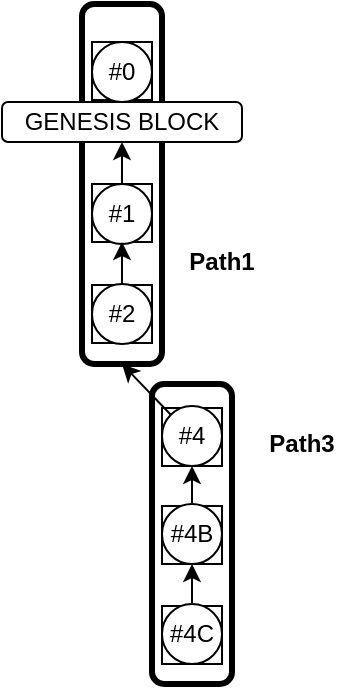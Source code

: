 <mxfile version="13.4.5" type="device"><diagram id="RQcjgeeODLbcMBvQ2yHW" name="Page-1"><mxGraphModel dx="1092" dy="775" grid="1" gridSize="10" guides="1" tooltips="1" connect="1" arrows="1" fold="1" page="1" pageScale="1" pageWidth="827" pageHeight="1169" math="0" shadow="0"><root><mxCell id="0"/><mxCell id="1" parent="0"/><mxCell id="NYx2-6-iR8pQZrgjuLTF-16" value="" style="rounded=1;whiteSpace=wrap;html=1;fillColor=none;strokeWidth=3;" vertex="1" parent="1"><mxGeometry x="185" y="340" width="40" height="150" as="geometry"/></mxCell><mxCell id="NYx2-6-iR8pQZrgjuLTF-1" value="" style="rounded=1;whiteSpace=wrap;html=1;fillColor=none;strokeWidth=3;" vertex="1" parent="1"><mxGeometry x="150" y="150" width="40" height="180" as="geometry"/></mxCell><mxCell id="AltUrxacRX_yjxhTiLbI-17" value="" style="rounded=0;whiteSpace=wrap;html=1;" parent="1" vertex="1"><mxGeometry x="155" y="169" width="30" height="29" as="geometry"/></mxCell><mxCell id="AltUrxacRX_yjxhTiLbI-16" value="" style="rounded=0;whiteSpace=wrap;html=1;" parent="1" vertex="1"><mxGeometry x="155" y="290.5" width="30" height="29" as="geometry"/></mxCell><mxCell id="AltUrxacRX_yjxhTiLbI-14" value="" style="rounded=0;whiteSpace=wrap;html=1;" parent="1" vertex="1"><mxGeometry x="155" y="240" width="30" height="29" as="geometry"/></mxCell><mxCell id="AltUrxacRX_yjxhTiLbI-2" value="#1" style="ellipse;whiteSpace=wrap;html=1;" parent="1" vertex="1"><mxGeometry x="155" y="240" width="30" height="30" as="geometry"/></mxCell><mxCell id="AltUrxacRX_yjxhTiLbI-3" value="#2" style="ellipse;whiteSpace=wrap;html=1;" parent="1" vertex="1"><mxGeometry x="155" y="290" width="30" height="30" as="geometry"/></mxCell><mxCell id="AltUrxacRX_yjxhTiLbI-5" value="#0" style="ellipse;whiteSpace=wrap;html=1;" parent="1" vertex="1"><mxGeometry x="155" y="169" width="30" height="30" as="geometry"/></mxCell><mxCell id="AltUrxacRX_yjxhTiLbI-6" value="GENESIS BLOCK" style="rounded=1;whiteSpace=wrap;html=1;" parent="1" vertex="1"><mxGeometry x="110" y="199" width="120" height="20" as="geometry"/></mxCell><mxCell id="AltUrxacRX_yjxhTiLbI-9" value="" style="endArrow=classic;html=1;exitX=0.5;exitY=0;exitDx=0;exitDy=0;entryX=0.5;entryY=1;entryDx=0;entryDy=0;" parent="1" source="AltUrxacRX_yjxhTiLbI-2" target="AltUrxacRX_yjxhTiLbI-6" edge="1"><mxGeometry width="50" height="50" relative="1" as="geometry"><mxPoint x="345" y="459" as="sourcePoint"/><mxPoint x="395" y="409" as="targetPoint"/></mxGeometry></mxCell><mxCell id="AltUrxacRX_yjxhTiLbI-10" value="" style="endArrow=classic;html=1;exitX=0.5;exitY=0;exitDx=0;exitDy=0;" parent="1" source="AltUrxacRX_yjxhTiLbI-3" edge="1"><mxGeometry width="50" height="50" relative="1" as="geometry"><mxPoint x="180" y="250" as="sourcePoint"/><mxPoint x="170" y="269" as="targetPoint"/></mxGeometry></mxCell><mxCell id="NYx2-6-iR8pQZrgjuLTF-2" value="&lt;b&gt;Path1&lt;/b&gt;" style="text;html=1;strokeColor=none;fillColor=none;align=center;verticalAlign=middle;whiteSpace=wrap;rounded=0;" vertex="1" parent="1"><mxGeometry x="200" y="269" width="40" height="20" as="geometry"/></mxCell><mxCell id="NYx2-6-iR8pQZrgjuLTF-4" value="" style="rounded=0;whiteSpace=wrap;html=1;" vertex="1" parent="1"><mxGeometry x="190" y="352" width="30" height="29" as="geometry"/></mxCell><mxCell id="NYx2-6-iR8pQZrgjuLTF-5" value="#4" style="ellipse;whiteSpace=wrap;html=1;" vertex="1" parent="1"><mxGeometry x="190" y="351" width="30" height="30" as="geometry"/></mxCell><mxCell id="NYx2-6-iR8pQZrgjuLTF-6" value="" style="endArrow=classic;html=1;exitX=0;exitY=0;exitDx=0;exitDy=0;entryX=0.5;entryY=1;entryDx=0;entryDy=0;" edge="1" parent="1" source="NYx2-6-iR8pQZrgjuLTF-5" target="NYx2-6-iR8pQZrgjuLTF-1"><mxGeometry width="50" height="50" relative="1" as="geometry"><mxPoint x="160.607" y="364.393" as="sourcePoint"/><mxPoint x="180" y="330" as="targetPoint"/></mxGeometry></mxCell><mxCell id="NYx2-6-iR8pQZrgjuLTF-9" value="" style="rounded=0;whiteSpace=wrap;html=1;" vertex="1" parent="1"><mxGeometry x="190" y="401" width="30" height="29" as="geometry"/></mxCell><mxCell id="NYx2-6-iR8pQZrgjuLTF-10" value="#4B" style="ellipse;whiteSpace=wrap;html=1;" vertex="1" parent="1"><mxGeometry x="190" y="400" width="30" height="30" as="geometry"/></mxCell><mxCell id="NYx2-6-iR8pQZrgjuLTF-11" value="" style="rounded=0;whiteSpace=wrap;html=1;" vertex="1" parent="1"><mxGeometry x="190" y="451" width="30" height="29" as="geometry"/></mxCell><mxCell id="NYx2-6-iR8pQZrgjuLTF-12" value="#4C" style="ellipse;whiteSpace=wrap;html=1;" vertex="1" parent="1"><mxGeometry x="190" y="450" width="30" height="30" as="geometry"/></mxCell><mxCell id="NYx2-6-iR8pQZrgjuLTF-14" value="" style="endArrow=classic;html=1;exitX=0.5;exitY=0;exitDx=0;exitDy=0;entryX=0.5;entryY=1;entryDx=0;entryDy=0;" edge="1" parent="1" source="NYx2-6-iR8pQZrgjuLTF-10" target="NYx2-6-iR8pQZrgjuLTF-5"><mxGeometry width="50" height="50" relative="1" as="geometry"><mxPoint x="150" y="410" as="sourcePoint"/><mxPoint x="150" y="390" as="targetPoint"/></mxGeometry></mxCell><mxCell id="NYx2-6-iR8pQZrgjuLTF-15" value="" style="endArrow=classic;html=1;exitX=0.5;exitY=0;exitDx=0;exitDy=0;entryX=0.5;entryY=1;entryDx=0;entryDy=0;" edge="1" parent="1" source="NYx2-6-iR8pQZrgjuLTF-12" target="NYx2-6-iR8pQZrgjuLTF-10"><mxGeometry width="50" height="50" relative="1" as="geometry"><mxPoint x="215" y="410" as="sourcePoint"/><mxPoint x="215" y="391" as="targetPoint"/></mxGeometry></mxCell><mxCell id="NYx2-6-iR8pQZrgjuLTF-19" value="&lt;b&gt;Path3&lt;/b&gt;" style="text;html=1;strokeColor=none;fillColor=none;align=center;verticalAlign=middle;whiteSpace=wrap;rounded=0;" vertex="1" parent="1"><mxGeometry x="240" y="360" width="40" height="20" as="geometry"/></mxCell></root></mxGraphModel></diagram></mxfile>